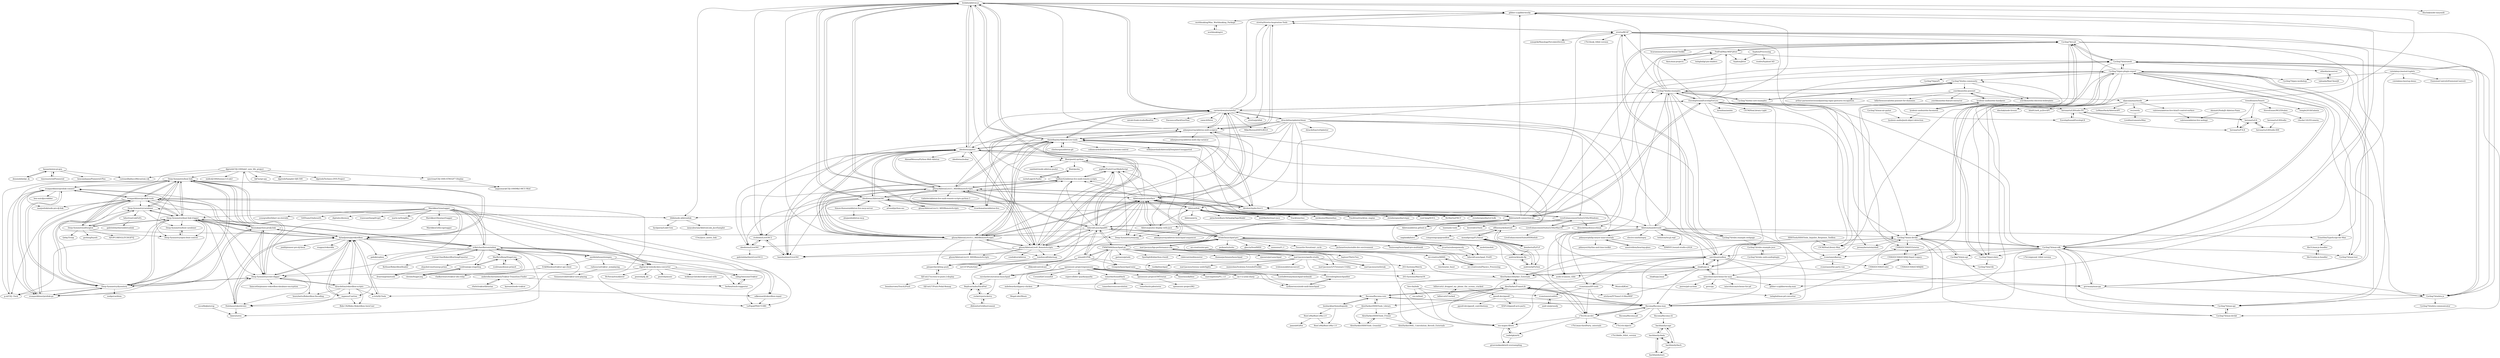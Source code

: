 digraph G {
"djgreeb/CDJ-1000mk3_new_life_project" -> "LorenzoBalducci96/custom-cdj"
"djgreeb/CDJ-1000mk3_new_life_project" -> "spectran/CDJ-100S-STM32F7-Display"
"djgreeb/CDJ-1000mk3_new_life_project" -> "angusmack/CDJ-1000Mk3-MCU-Mod"
"djgreeb/CDJ-1000mk3_new_life_project" -> "DjFix/spi-spy"
"djgreeb/CDJ-1000mk3_new_life_project" -> "djgreeb/Sampler-DJS-500"
"djgreeb/CDJ-1000mk3_new_life_project" -> "djgreeb/Technics-DVS-Project"
"djgreeb/CDJ-1000mk3_new_life_project" -> "Deep-Symmetry/beat-link"
"djgreeb/CDJ-1000mk3_new_life_project" -> "evanpurkhiser/prolink-connect"
"djgreeb/CDJ-1000mk3_new_life_project" -> "midicdj1000/teensy3.6-mk3"
"openmusic-project/openmusic" -> "cac-t-u-s/om-sharp"
"openmusic-project/openmusic" -> "CsoundQt/CsoundQt" ["e"=1]
"openmusic-project/openmusic" -> "supercollider-quarks/quarks" ["e"=1]
"openmusic-project/openmusic" -> "acids-ircam/nn_tilde" ["e"=1]
"openmusic-project/openmusic" -> "mdedwards/slippery-chicken"
"openmusic-project/openmusic" -> "flucoma/flucoma-core"
"openmusic-project/openmusic" -> "tomerbe/SoundHack"
"openmusic-project/openmusic" -> "openmusic-project/OMTristan"
"openmusic-project/openmusic" -> "kunstmusik/blue" ["e"=1]
"openmusic-project/openmusic" -> "marcinpiet/nuPG_1.0" ["e"=1]
"flesniak/python-prodj-link" -> "evanpurkhiser/prolink-tools"
"flesniak/python-prodj-link" -> "Deep-Symmetry/dysentery"
"flesniak/python-prodj-link" -> "Deep-Symmetry/beat-link-trigger"
"flesniak/python-prodj-link" -> "Deep-Symmetry/crate-digger"
"flesniak/python-prodj-link" -> "Deep-Symmetry/beat-link"
"flesniak/python-prodj-link" -> "evanpurkhiser/prolink-go"
"flesniak/python-prodj-link" -> "evanpurkhiser/prolink-connect"
"flesniak/python-prodj-link" -> "dylanljones/pyrekordbox"
"flesniak/python-prodj-link" -> "djgreeb/CDJ-1000mk3_new_life_project"
"stufisher/LiveOSC2" -> "hanshuebner/LiveOSC"
"stufisher/LiveOSC2" -> "ideoforms/LiveOSC"
"AlexHarker/HISSTools_Library" -> "AlexHarker/HISSTools_Granular"
"AlexHarker/HISSTools_Library" -> "flucoma/flucoma-core"
"AlexHarker/HISSTools_Library" -> "AlexHarker/HISSTools_Freeze"
"Cycling74/n4m-examples" -> "Cycling74/n4m-core-examples"
"Cycling74/n4m-examples" -> "Cycling74/n4m-community"
"Cycling74/n4m-examples" -> "Cycling74/min-devkit"
"Cycling74/n4m-examples" -> "FedFod/Max-MSP-Jitter"
"Cycling74/n4m-examples" -> "Cycling74/gen-plugin-export"
"Cycling74/n4m-examples" -> "Cycling74/cv.jit"
"Cycling74/n4m-examples" -> "gibber-cc/gibberwocky"
"Cycling74/n4m-examples" -> "acids-ircam/nn_tilde" ["e"=1]
"Cycling74/n4m-examples" -> "Ableton/maxdevtools"
"Cycling74/n4m-examples" -> "natcl/maxtoolbox"
"Cycling74/n4m-examples" -> "EnvelopSound/EnvelopForLive"
"Cycling74/n4m-examples" -> "alpacaaa/max4node"
"Cycling74/n4m-examples" -> "Cycling74/rnbo.example.webpage"
"Cycling74/n4m-examples" -> "jeremybernstein/shell"
"Cycling74/n4m-examples" -> "stretta/BEAP"
"olilarkin/wsserver" -> "taboada/MaxClientJS"
"heronarts/LXStudio-P4" -> "heronarts/LX"
"heronarts/LXStudio-P4" -> "heronarts/P3LX"
"heronarts/LXStudio-P4" -> "EnvelopSound/EnvelopLX"
"adamjmurray/ableton-midi-sculptor" -> "danielbayley/Ableton-Live-tools"
"adamjmurray/ableton-midi-sculptor" -> "adamjmurray/ableton-launchpad-sequencer"
"adamjmurray/ableton-midi-sculptor" -> "adamjmurray/ableton-midi-clip-variator"
"adamjmurray/ableton-midi-sculptor" -> "ricardomatias/ableton-live"
"adamjmurray/ableton-midi-sculptor" -> "carrierdown/mutateful"
"adamjmurray/ableton-midi-sculptor" -> "stretta/Stretta-Inspiration-Tools"
"yuichkun/n4m-posenet" -> "yuichkun/n4m-feature-extractor"
"yuichkun/n4m-posenet" -> "lysdexic-audio/n4m-handpose"
"yuichkun/n4m-posenet" -> "arthur-parmentier/soundpainting-signs-gestures-recognition"
"yuichkun/n4m-posenet" -> "billythemusical/n4m-posenet-for-dummies"
"yuichkun/n4m-posenet" -> "yuichkun/n4m-electron-boilerplate"
"ideoforms/pylive" -> "ideoforms/AbletonOSC"
"ideoforms/pylive" -> "gluon/AbletonLive11_MIDIRemoteScripts"
"ideoforms/pylive" -> "ideoforms/LiveOSC"
"ideoforms/pylive" -> "hanshuebner/LiveOSC"
"ideoforms/pylive" -> "gluon/AbletonLive10.1_MIDIRemoteScripts"
"ideoforms/pylive" -> "leolabs/ableton-js"
"ideoforms/pylive" -> "danielbayley/Ableton-Live-tools"
"ideoforms/pylive" -> "ldrolez/clyphx-live11"
"ideoforms/pylive" -> "gluon/AbletonLive9_RemoteScripts"
"ideoforms/pylive" -> "stufisher/LiveOSC2"
"ideoforms/pylive" -> "Ableton/m4l-connection-kit"
"ideoforms/pylive" -> "AhmadMoussa/Python-Midi-Ableton"
"ideoforms/pylive" -> "carrierdown/mutateful"
"ideoforms/pylive" -> "ffont/push2-python"
"ideoforms/pylive" -> "ideoforms/isobar" ["e"=1]
"leolabs/ableton-js" -> "ricardomatias/ableton-live"
"leolabs/ableton-js" -> "ideoforms/AbletonOSC"
"leolabs/ableton-js" -> "ideoforms/pylive"
"leolabs/ableton-js" -> "adamjmurray/ableton-midi-sculptor"
"leolabs/ableton-js" -> "alpacaaa/max4node"
"leolabs/ableton-js" -> "danielbayley/Ableton-Live-tools"
"leolabs/ableton-js" -> "gluon/AbletonLive11_MIDIRemoteScripts"
"leolabs/ableton-js" -> "carrierdown/mutateful"
"leolabs/ableton-js" -> "hdavid/Launchpad95"
"leolabs/ableton-js" -> "dinchak/node-easymidi" ["e"=1]
"leolabs/ableton-js" -> "2bbb/node-abletonlink"
"leolabs/ableton-js" -> "stufisher/LiveOSC2"
"leolabs/ableton-js" -> "laidlaw42/ableton-live-midi-remote-scripts"
"leolabs/ableton-js" -> "gluon/AbletonLive10.1_MIDIRemoteScripts"
"leolabs/ableton-js" -> "gibber-cc/gibberwocky"
"clintburgos/ableton-git" -> "danielbayley/Ableton-Live-tools"
"FMMT666/launchpad.py" -> "nimaid/LPHK"
"FMMT666/launchpad.py" -> "dvhdr/launchpad-pro"
"FMMT666/launchpad.py" -> "hdavid/Launchpad95"
"FMMT666/launchpad.py" -> "rjmunro/pyLaunchpad"
"FMMT666/launchpad.py" -> "Granjow/launchpad-mini"
"FMMT666/launchpad.py" -> "eavelardev/novation-launchpad"
"FMMT666/launchpad.py" -> "jpetazzo/griode"
"FMMT666/launchpad.py" -> "stevenleeg/launchpadder"
"FMMT666/launchpad.py" -> "sydlawrence/node-midi-launchpad"
"FMMT666/launchpad.py" -> "SpotlightKid/python-rtmidi" ["e"=1]
"FMMT666/launchpad.py" -> "cbdevnet/midimonster" ["e"=1]
"FMMT666/launchpad.py" -> "thomasjachmann/launchpad"
"mi-creative/mi-gen" -> "mi-creative/MIMS"
"mi-creative/mi-gen" -> "mi-creative/miPhysics_Processing"
"mi-creative/mi-gen" -> "AlexHarker/AHarker_Externals"
"mi-creative/mi-gen" -> "natcl/maxtoolbox"
"mi-creative/mi-gen" -> "ess-m/gen-filters"
"mi-creative/mi-gen" -> "v7b1/vb.mi-dev"
"ianacaburian/AbletonLink_JuceSampler" -> "COx2/juce_meets_link"
"mat1jaczyyy/apollo-studio" -> "mat1jaczyyy/lpp-performance-cfw"
"mat1jaczyyy/apollo-studio" -> "mat1jaczyyy/LP-Firmware-Utility"
"mat1jaczyyy/apollo-studio" -> "203-Systems/Matrix"
"mat1jaczyyy/apollo-studio" -> "203-Systems/MatrixOS"
"mat1jaczyyy/apollo-studio" -> "mat1jaczyyy/teensy-underlights"
"mat1jaczyyy/apollo-studio" -> "mameolan/Avalonia.ExtendedToolkit" ["e"=1]
"mat1jaczyyy/apollo-studio" -> "trobonox/abletonconvert" ["e"=1]
"mat1jaczyyy/apollo-studio" -> "ruohki/lunchpad" ["e"=1]
"mat1jaczyyy/apollo-studio" -> "mat1jaczyyy/outbreak"
"DJUnit27/screen-to-push-2-display" -> "pixsperdavid/imp.push"
"DJUnit27/screen-to-push-2-display" -> "beauburrows/Touch2Push"
"DJUnit27/screen-to-push-2-display" -> "DJUnit27/Push-Pedal-Remap"
"tomduncalf/ubermap" -> "net147/Push2Qml"
"tomduncalf/ubermap" -> "pixsperdavid/imp.push"
"hanshuebner/LiveOSC" -> "stufisher/LiveOSC2"
"203-Systems/Matrix" -> "203-Systems/MatrixOS"
"nimaid/LPHK" -> "FMMT666/launchpad.py"
"nimaid/LPHK" -> "ruohki/lunchpad" ["e"=1]
"nimaid/LPHK" -> "hdavid/Launchpad95"
"nimaid/LPHK" -> "dbkynd/controlcast"
"nimaid/LPHK" -> "eavelardev/novation-launchpad"
"nimaid/LPHK" -> "dvhdr/launchpad-pro"
"nimaid/LPHK" -> "Granjow/launchpad-mini"
"nimaid/LPHK" -> "ReplicatAudio/HackPad"
"heronarts/LX" -> "heronarts/P3LX"
"mat1jaczyyy/lpp-performance-cfw" -> "mat1jaczyyy/apollo-studio"
"mat1jaczyyy/lpp-performance-cfw" -> "faqteur/ThirtyTwo"
"mat1jaczyyy/lpp-performance-cfw" -> "mat1jaczyyy/LP-Firmware-Utility"
"mat1jaczyyy/lpp-performance-cfw" -> "dvhdr/launchpad-pro"
"mat1jaczyyy/lpp-performance-cfw" -> "mat1jaczyyy/outbreak"
"eavelardev/novation-launchpad" -> "rocketryjs/rocketry"
"eavelardev/novation-launchpad" -> "ReplicatAudio/HackPad"
"ffont/push2-python" -> "ffont/pysha"
"ffont/push2-python" -> "Deep-Symmetry/wayang"
"ffont/push2-python" -> "jzgdev/Push2UserModeScript"
"ffont/push2-python" -> "samhiatt/node-ableton-push2"
"HISSTools/HISSTools_Impulse_Response_Toolbox" -> "AlexHarker/AHarker_Externals"
"HISSTools/HISSTools_Impulse_Response_Toolbox" -> "CICM/HoaLibrary-Max" ["e"=1]
"digital-dj-tools/dj-data-converter" -> "mktg/AwesomeTraktor"
"digital-dj-tools/dj-data-converter" -> "Deep-Symmetry/crate-digger"
"digital-dj-tools/dj-data-converter" -> "berkon/track-suggestor"
"digital-dj-tools/dj-data-converter" -> "wolkenarchitekt/traktor-nml-utils"
"digital-dj-tools/dj-data-converter" -> "RvNovae/tracklister"
"digital-dj-tools/dj-data-converter" -> "pestrela/dj_kb"
"digital-dj-tools/dj-data-converter" -> "pestrela/music"
"digital-dj-tools/dj-data-converter" -> "erikrichardlarson/unbox"
"Deep-Symmetry/crate-digger" -> "Holzhaus/rekordcrate"
"Deep-Symmetry/crate-digger" -> "Deep-Symmetry/beat-link"
"Deep-Symmetry/crate-digger" -> "henrybetts/Rekordbox-Decoding"
"Deep-Symmetry/crate-digger" -> "dylanljones/pyrekordbox"
"Deep-Symmetry/crate-digger" -> "Deep-Symmetry/dysentery"
"Deep-Symmetry/crate-digger" -> "liamcottle/pioneer-rekordbox-database-encryption"
"Deep-Symmetry/crate-digger" -> "flesniak/python-prodj-link"
"Deep-Symmetry/crate-digger" -> "diracdeltas/rekordbox-scripts"
"edkennard/rekordbox-repair" -> "LePopal/PRACT-OBS"
"ideoforms/LiveOSC" -> "gabrielebarbieri/LiveOSC2"
"ideoforms/LiveOSC" -> "stufisher/LiveOSC2"
"xsco/libdjinterop" -> "kimtore/rex"
"AlexHarker/AHarker_Externals" -> "AlexHarker/M4L_Convolution_Reverb_Externals"
"AlexHarker/AHarker_Externals" -> "AlexHarker/FrameLib"
"diracdeltas/rekordbox-scripts" -> "Holzhaus/rekordcrate"
"diracdeltas/rekordbox-scripts" -> "edkennard/rekordbox-repair"
"diracdeltas/rekordbox-scripts" -> "Deep-Symmetry/crate-digger"
"diracdeltas/rekordbox-scripts" -> "Bide-UK/Bides-Rekordbox-AutoCuer"
"diracdeltas/rekordbox-scripts" -> "dylanljones/pyrekordbox"
"diracdeltas/rekordbox-scripts" -> "henrybetts/Rekordbox-Decoding"
"diracdeltas/rekordbox-scripts" -> "a-rich/DJ-Tools"
"diracdeltas/rekordbox-scripts" -> "mganss/CueGen"
"Cycling74/n4m-core-examples" -> "Cycling74/n4m-community"
"Cycling74/n4m-core-examples" -> "Cycling74/n4m-examples"
"fde31/max-js-bundler" -> "fde31/n4m-js-bundler"
"fde31/n4m-js-bundler" -> "fde31/max-js-bundler"
"AlexHarker/HISSTools_Granular" -> "AlexHarker/HISSTools_Freeze"
"andrewrk/node-flp" -> "monadgroup/FLParser"
"andrewrk/node-flp" -> "andrewrk/PyDaw"
"bachfamily/dada" -> "bachfamily/cage"
"bachfamily/dada" -> "bachfamily/bach"
"bachfamily/dada" -> "bachfamily/ears"
"bachfamily/cage" -> "bachfamily/dada"
"bachfamily/cage" -> "bachfamily/bach"
"mi-creative/MIMS" -> "rmichon/mi_faust"
"mi-creative/MIMS" -> "mi-creative/miPhysics_Processing"
"mi-creative/miPhysics_Processing" -> "mi-creative/MIMS"
"rocketryjs/rocketry" -> "dhilowitz/GridInstrument"
"rocketryjs/rocketry" -> "ReplicatAudio/HackPad"
"Syphon/Processing" -> "Syphon/Jitter"
"Syphon/Processing" -> "rsodre/SyphonC4D"
"openmusic-project/OMTristan" -> "openmusic-project/RQ"
"andr-ew/prosody" -> "rconstanzo/confetti"
"Cycling74/n4m-community" -> "Cycling74/n4m-core-examples"
"Cycling74/n4m-community" -> "yuichkun/n4m-electron-boilerplate"
"Cycling74/n4m-community" -> "yuichkun/n4m-posenet"
"Cycling74/n4m-community" -> "Cycling74/n4m-examples"
"sydlawrence/node-midi-launchpad" -> "stevenleeg/launchpadder"
"heronarts/LX" -> "heronarts/LXStudio-P4"
"heronarts/LX" -> "heronarts/LXStudio-IDE"
"dhilowitz/GridInstrument" -> "rocketryjs/rocketry"
"dhilowitz/GridInstrument" -> "ReplicatAudio/HackPad"
"EnvelopSound/EnvelopForLive" -> "CICM/HoaLibrary-Max" ["e"=1]
"EnvelopSound/EnvelopForLive" -> "EnvelopSound/EnvelopLX"
"EnvelopSound/EnvelopForLive" -> "gibber-cc/gibberwocky"
"EnvelopSound/EnvelopForLive" -> "Cycling74/n4m-examples"
"EnvelopSound/EnvelopForLive" -> "kronihias/ambix" ["e"=1]
"EnvelopSound/EnvelopForLive" -> "stretta/BEAP"
"EnvelopSound/EnvelopForLive" -> "Ableton/m4l-connection-kit"
"EnvelopSound/EnvelopForLive" -> "heronarts/LXStudio-P4"
"EnvelopSound/EnvelopForLive" -> "carrierdown/mutateful"
"EnvelopSound/EnvelopForLive" -> "CICM/HoaLibrary-Light" ["e"=1]
"EnvelopSound/EnvelopForLive" -> "CNMAT/CNMAT-odot"
"EnvelopSound/EnvelopForLive" -> "Cycling74/min-devkit"
"EnvelopSound/EnvelopForLive" -> "natcl/maxtoolbox"
"EnvelopSound/EnvelopForLive" -> "FedFod/Max-MSP-Jitter"
"EnvelopSound/EnvelopForLive" -> "Cycling74/max-sdk"
"axeldelafosse/stemgen" -> "radusuciu/traktor_nowplaying"
"axeldelafosse/stemgen" -> "erikrichardlarson/unbox"
"axeldelafosse/stemgen" -> "ErikMinekus/traktor-api-client"
"axeldelafosse/stemgen" -> "mktg/AwesomeTraktor"
"axeldelafosse/stemgen" -> "digital-dj-tools/dj-data-converter"
"LiveEnhancementSuite/LESforWindows" -> "LiveEnhancementSuite/LESforMacOS"
"LiveEnhancementSuite/LESforWindows" -> "Inversil/LESwin"
"LiveEnhancementSuite/LESforWindows" -> "ldrolez/clyphx-live11"
"LiveEnhancementSuite/LESforWindows" -> "luizen/als-tools"
"LiveEnhancementSuite/LESforWindows" -> "diracdeltas/demucs4max"
"LiveEnhancementSuite/LESforWindows" -> "offlinemark/dawtool"
"lysdexic-audio/n4m-handpose" -> "lysdexic-audio/n4m-facemesh"
"lysdexic-audio/n4m-handpose" -> "yuichkun/n4m-posenet"
"alpacaaa/max4node" -> "blm81/m4l_js2liveAPI"
"alpacaaa/max4node" -> "LeMansHack/AbletonAPI"
"alpacaaa/max4node" -> "valsteen/ableton-live-html5-control-surface"
"alpacaaa/max4node" -> "rec/swirly"
"alpacaaa/max4node" -> "dinchak/node-liveosc"
"diracdeltas/spleeter4max" -> "carrierdown/mutateful"
"diracdeltas/spleeter4max" -> "diracdeltas/vstSpleeter" ["e"=1]
"diracdeltas/spleeter4max" -> "diracdeltas/demucs4max"
"diracdeltas/spleeter4max" -> "adamjmurray/ableton-midi-sculptor"
"diracdeltas/spleeter4max" -> "danielbayley/Ableton-Live-tools"
"diracdeltas/spleeter4max" -> "LiveEnhancementSuite/LESforWindows"
"diracdeltas/spleeter4max" -> "Ableton/push-interface"
"diracdeltas/spleeter4max" -> "Cycling74/n4m-examples"
"diracdeltas/spleeter4max" -> "gluon/AbletonLive10.1_MIDIRemoteScripts"
"diracdeltas/spleeter4max" -> "LiveEnhancementSuite/LESforMacOS"
"diracdeltas/spleeter4max" -> "Ableton/m4l-connection-kit"
"diracdeltas/spleeter4max" -> "MikeMorenoDSP/LIRA-8" ["e"=1]
"diracdeltas/spleeter4max" -> "Ableton/link"
"diracdeltas/spleeter4max" -> "ideoforms/pylive"
"diracdeltas/spleeter4max" -> "ldrolez/clyphx-live11"
"iainctduncan/scheme-for-max" -> "shakfu/py-js"
"iainctduncan/scheme-for-max" -> "Cycling74/min-devkit"
"iainctduncan/scheme-for-max" -> "natcl/maxtoolbox"
"iainctduncan/scheme-for-max" -> "porres/pd-cyclone" ["e"=1]
"iainctduncan/scheme-for-max" -> "gibber-cc/gibberwocky.max"
"iainctduncan/scheme-for-max" -> "ericlyon/FFTease3.0-MaxMSP"
"iainctduncan/scheme-for-max" -> "grrrwaaa/maxcpp"
"iainctduncan/scheme-for-max" -> "grrrr/py" ["e"=1]
"iainctduncan/scheme-for-max" -> "iainctduncan/scheme-for-pd"
"shakfu/py-js" -> "shakfu/py2max"
"shakfu/py-js" -> "flucoma/flucoma-max"
"shakfu/py-js" -> "Cycling74/min-devkit"
"shakfu/py-js" -> "iainctduncan/scheme-for-max"
"shakfu/py-js" -> "natcl/maxtoolbox"
"shakfu/py-js" -> "acids-ircam/nn_tilde" ["e"=1]
"shakfu/py-js" -> "AlexHarker/AHarker_Externals"
"evanpurkhiser/prolink-connect" -> "evanpurkhiser/prolink-go"
"evanpurkhiser/prolink-connect" -> "maxjoehnk/node-pro-dj-link"
"evanpurkhiser/prolink-connect" -> "evanpurkhiser/prolink-tools"
"evanpurkhiser/prolink-connect" -> "Deep-Symmetry/dysentery"
"evanpurkhiser/prolink-connect" -> "ben-xo/cdjscrobbler"
"gluon/AbletonLive10.1_MIDIRemoteScripts" -> "gluon/AbletonLive11_MIDIRemoteScripts"
"gluon/AbletonLive10.1_MIDIRemoteScripts" -> "gluon/AbletonLive9_RemoteScripts"
"gluon/AbletonLive10.1_MIDIRemoteScripts" -> "laidlaw42/ableton-live-midi-remote-scripts"
"gluon/AbletonLive10.1_MIDIRemoteScripts" -> "ideoforms/pylive"
"gluon/AbletonLive10.1_MIDIRemoteScripts" -> "danielbayley/Ableton-Live-tools"
"gluon/AbletonLive10.1_MIDIRemoteScripts" -> "pixsperdavid/imp.push"
"gluon/AbletonLive10.1_MIDIRemoteScripts" -> "jzgdev/Push2UserModeScript"
"gluon/AbletonLive10.1_MIDIRemoteScripts" -> "tomduncalf/ubermap"
"gluon/AbletonLive10.1_MIDIRemoteScripts" -> "ideoforms/LiveOSC"
"gluon/AbletonLive10.1_MIDIRemoteScripts" -> "Ableton/push-interface"
"gluon/AbletonLive10.1_MIDIRemoteScripts" -> "gluon/AbletonLive10_MIDIRemoteScripts"
"gluon/AbletonLive10.1_MIDIRemoteScripts" -> "ffont/push2-python"
"heronarts/LXStudio" -> "heronarts/LXStudio-IDE"
"ErikMinekus/traktor-api-client" -> "vladkorotnev/traktor-obs-relay"
"flucoma/flucoma-max" -> "flucoma/flucoma-core"
"flucoma/flucoma-max" -> "AlexHarker/FrameLib"
"flucoma/flucoma-max" -> "flucoma/flucoma-pd" ["e"=1]
"flucoma/flucoma-max" -> "v7b1/vb.mi-dev"
"flucoma/flucoma-max" -> "flucoma/flucoma-cli"
"flucoma/flucoma-max" -> "v7b1/vb-objects"
"fayaaz/mixxx-pi-gen" -> "dennisdebel/pi_dj"
"fayaaz/mixxx-pi-gen" -> "timewasternl/Pioneered"
"fayaaz/mixxx-pi-gen" -> "LorenzoBalducci96/custom-cdj"
"fayaaz/mixxx-pi-gen" -> "bencejuhaasz/Pioneered-Plus"
"lysdexic-audio/n4m-facemesh" -> "lysdexic-audio/n4m-handpose"
"lysdexic-audio/n4m-facemesh" -> "lysdexic-audio/jweb-object-detection"
"ReplicatAudio/HackPad" -> "rocketryjs/rocketry"
"ldrolez/clyphx-live11" -> "gluon/AbletonLive11_MIDIRemoteScripts"
"ldrolez/clyphx-live11" -> "ideoforms/AbletonOSC"
"ldrolez/clyphx-live11" -> "LiveEnhancementSuite/LESforWindows"
"ldrolez/clyphx-live11" -> "ideoforms/pylive"
"ldrolez/clyphx-live11" -> "danielbayley/Ableton-Live-tools"
"ldrolez/clyphx-live11" -> "laidlaw42/ableton-live-midi-remote-scripts"
"LiveEnhancementSuite/LESforMacOS" -> "LiveEnhancementSuite/HSModule"
"LiveEnhancementSuite/LESforMacOS" -> "LiveEnhancementSuite/LESforWindows"
"LiveEnhancementSuite/LESforMacOS" -> "adamjmurray/ableton-midi-sculptor"
"cutelabnyc/nested-tuplets" -> "Cycling74/gen-workshop"
"cutelabnyc/nested-tuplets" -> "ErnstHot/TypeScript-for-Max"
"cutelabnyc/nested-tuplets" -> "cutelabnyc/nestup-demo"
"cutelabnyc/nested-tuplets" -> "EmissionControl2/EmissionControl2" ["e"=1]
"tomerbe/SoundHack" -> "tomerbe/crossconvolution"
"tomerbe/SoundHack" -> "tomerbe/sh-pdexterns"
"tomerbe/SoundHack" -> "flucoma/flucoma-core"
"radusuciu/traktor_nowplaying" -> "Sonnenstrahl/traktor-now-playing"
"AlexHarker/HISSTools_Freeze" -> "AlexHarker/HISSTools_Granular"
"AlexHarker/HISSTools_Freeze" -> "AlexHarker/M4L_Convolution_Reverb_Externals"
"rconstanzo/SP-tools" -> "flucoma/flucoma-core"
"rconstanzo/SP-tools" -> "flucoma/flucoma-max"
"rconstanzo/SP-tools" -> "v7b1/vb.mi-dev"
"rconstanzo/SP-tools" -> "rconstanzo/confetti"
"flucoma/flucoma-core" -> "AlexHarker/HISSTools_Library"
"flucoma/flucoma-core" -> "flucoma/flucoma-max"
"flucoma/flucoma-core" -> "benhackbarth/audioguide"
"flucoma/flucoma-core" -> "AlexHarker/FrameLib"
"billorcutt/i_dropped_my_phone_the_screen_cracked" -> "billorcutt/Cracked"
"billorcutt/i_dropped_my_phone_the_screen_cracked" -> "ppooll-dev/ppooll"
"bachfamily/ears" -> "bachfamily/dada"
"ricardomatias/ableton-live" -> "leolabs/ableton-js"
"v7b1/vb.mi-dev" -> "v7b1/vb-objects"
"v7b1/vb.mi-dev" -> "flucoma/flucoma-max"
"v7b1/vb.mi-dev" -> "v7b1/max-thirdParty_externals"
"v7b1/vb.mi-dev" -> "ess-m/gen-filters"
"v7b1/vb.mi-dev" -> "AlexHarker/FrameLib"
"v7b1/vb.mi-dev" -> "isabelgk/airfx"
"rconstanzo/confetti" -> "andr-ew/prosody"
"dennisdebel/pi_dj" -> "fayaaz/mixxx-pi-gen"
"Deep-Symmetry/open-beat-control" -> "Deep-Symmetry/beat-carabiner"
"flucoma/flucoma-cli" -> "bachfamily/cage"
"bachfamily/bach" -> "bachfamily/cage"
"bachfamily/bach" -> "bachfamily/dada"
"bachfamily/bach" -> "bachfamily/ears"
"berkon/track-suggestor" -> "mktg/AwesomeTraktor"
"ffont/pysha" -> "zurie/LogicX-Push2"
"benhackbarth/audioguide" -> "ReaCoMa/ReaCoMa-2.0"
"benhackbarth/audioguide" -> "flucoma/flucoma-core"
"benhackbarth/audioguide" -> "ReaCoMa/ReaCoMa-1.0"
"r0x0r/traktorlibrarian" -> "andersfischernielsen/Traktor-Transition-Finder"
"spectran/CDJ-100S-STM32F7-Display" -> "angusmack/CDJ-1000Mk3-MCU-Mod"
"heronarts/LXStudio-IDE" -> "heronarts/LX"
"Marekkon5/onetagger" -> "Marekkon5/beatporttagger"
"Marekkon5/onetagger" -> "erikrichardlarson/unbox"
"Marekkon5/onetagger" -> "digital-dj-tools/dj-data-converter"
"Marekkon5/onetagger" -> "Deep-Symmetry/beat-link-trigger"
"Marekkon5/onetagger" -> "dylanljones/pyrekordbox"
"Marekkon5/onetagger" -> "youegraillot/lidarr-on-steroids" ["e"=1]
"Marekkon5/onetagger" -> "OrfiTeam/OrpheusDL" ["e"=1]
"Marekkon5/onetagger" -> "digitalec/deemon" ["e"=1]
"Marekkon5/onetagger" -> "Holzhaus/rekordcrate"
"Marekkon5/onetagger" -> "edkennard/rekordbox-repair"
"Marekkon5/onetagger" -> "axeldelafosse/stemgen"
"Marekkon5/onetagger" -> "mganss/CueGen"
"Marekkon5/onetagger" -> "tranxuanthang/lrcget" ["e"=1]
"Marekkon5/onetagger" -> "LePopal/PRACT-OBS"
"Marekkon5/onetagger" -> "marin-m/SongRec" ["e"=1]
"Deep-Symmetry/afterglow" -> "Deep-Symmetry/beat-link-trigger"
"Deep-Symmetry/afterglow" -> "Deep-Symmetry/carabiner"
"Deep-Symmetry/afterglow" -> "Deep-Symmetry/beat-link"
"Deep-Symmetry/afterglow" -> "Deep-Symmetry/wayang"
"Deep-Symmetry/afterglow" -> "Qirky/Troop" ["e"=1]
"Deep-Symmetry/afterglow" -> "grz0zrg/fsynth" ["e"=1]
"Deep-Symmetry/afterglow" -> "AZOPCORP/GLITCHGIFVJ"
"dvhdr/launchpad-pro" -> "jrcurtis/subsequencely"
"dvhdr/launchpad-pro" -> "mat1jaczyyy/lpp-performance-cfw"
"dvhdr/launchpad-pro" -> "faqteur/ThirtyTwo"
"dvhdr/launchpad-pro" -> "FMMT666/launchpad.py"
"dvhdr/launchpad-pro" -> "perkowitz/issho"
"dvhdr/launchpad-pro" -> "Ableton/push-interface"
"dvhdr/launchpad-pro" -> "gbevin/SendMIDI" ["e"=1]
"dvhdr/launchpad-pro" -> "mxmxmx/O_C" ["e"=1]
"dvhdr/launchpad-pro" -> "axoloti/axoloti" ["e"=1]
"dvhdr/launchpad-pro" -> "hdavid/Launchpad95"
"dvhdr/launchpad-pro" -> "Focusrite-Novation/r_cycle"
"dvhdr/launchpad-pro" -> "Ableton/link"
"dvhdr/launchpad-pro" -> "hdavid/Launchpad_Pro95"
"dvhdr/launchpad-pro" -> "pichenettes/mutable-dev-environment" ["e"=1]
"dvhdr/launchpad-pro" -> "fenixsong/launchpad-pro-multimidi"
"Cycling74/percolate" -> "Cycling74/ml-lib"
"Cycling74/percolate" -> "Cycling74/cv.jit"
"danielbayley/Ableton-Live-tools" -> "adamjmurray/ableton-midi-sculptor"
"danielbayley/Ableton-Live-tools" -> "gluon/AbletonLive9_RemoteScripts"
"danielbayley/Ableton-Live-tools" -> "gluon/AbletonLive10.1_MIDIRemoteScripts"
"danielbayley/Ableton-Live-tools" -> "gluon/AbletonLive11_MIDIRemoteScripts"
"danielbayley/Ableton-Live-tools" -> "clintburgos/ableton-git"
"danielbayley/Ableton-Live-tools" -> "carrierdown/mutateful"
"danielbayley/Ableton-Live-tools" -> "ideoforms/pylive"
"danielbayley/Ableton-Live-tools" -> "hanshuebner/LiveOSC"
"danielbayley/Ableton-Live-tools" -> "ricardomatias/ableton-live"
"danielbayley/Ableton-Live-tools" -> "colinmcardell/ableton-live-version-control"
"danielbayley/Ableton-Live-tools" -> "naglalakk/loive"
"danielbayley/Ableton-Live-tools" -> "leolabs/ableton-js"
"danielbayley/Ableton-Live-tools" -> "ldrolez/clyphx-live11"
"danielbayley/Ableton-Live-tools" -> "willrjmarshall/AbletonDJTemplateUnsupported"
"danielbayley/Ableton-Live-tools" -> "Ableton/ableton.github.io"
"ideoforms/AbletonOSC" -> "ideoforms/pylive"
"ideoforms/AbletonOSC" -> "gluon/AbletonLive11_MIDIRemoteScripts"
"ideoforms/AbletonOSC" -> "leolabs/ableton-js"
"ideoforms/AbletonOSC" -> "ldrolez/clyphx-live11"
"ideoforms/AbletonOSC" -> "hanshuebner/LiveOSC"
"ideoforms/AbletonOSC" -> "stufisher/LiveOSC2"
"ideoforms/AbletonOSC" -> "attwad/python-osc" ["e"=1]
"ideoforms/AbletonOSC" -> "gluon/AbletonLive10.1_MIDIRemoteScripts"
"ideoforms/AbletonOSC" -> "Simon-Kansara/ableton-live-mcp-server"
"ideoforms/AbletonOSC" -> "ideoforms/LiveOSC"
"ideoforms/AbletonOSC" -> "shakfu/py-js"
"ideoforms/AbletonOSC" -> "gluon/AbletonLive12_MIDIRemoteScripts"
"ideoforms/AbletonOSC" -> "laidlaw42/ableton-live-midi-remote-scripts"
"ideoforms/AbletonOSC" -> "Ableton/m4l-connection-kit"
"ideoforms/AbletonOSC" -> "ricardomatias/ableton-live"
"a-rich/DJ-Tools" -> "dylanljones/pyrekordbox"
"offlinemark/dawtool" -> "monadgroup/FLParser"
"offlinemark/dawtool" -> "demberto/PyFLP"
"offlinemark/dawtool" -> "naglalakk/loive"
"composingcap/grainflow" -> "AlexHarker/AHarker_Externals"
"erikrichardlarson/unbox" -> "Unreal-Dan/RekordBoxSongExporter"
"erikrichardlarson/unbox" -> "evanpurkhiser/prolink-tools"
"erikrichardlarson/unbox" -> "LePopal/PRACT-OBS"
"erikrichardlarson/unbox" -> "icedream/go-stagelinq"
"erikrichardlarson/unbox" -> "gabek/supbox"
"erikrichardlarson/unbox" -> "Deep-Symmetry/crate-digger"
"erikrichardlarson/unbox" -> "MarByteBeep/StageLinq"
"erikrichardlarson/unbox" -> "ErikMinekus/traktor-api-client"
"erikrichardlarson/unbox" -> "axeldelafosse/stemgen"
"erikrichardlarson/unbox" -> "edkennard/rekordbox-repair"
"erikrichardlarson/unbox" -> "digital-dj-tools/dj-data-converter"
"erikrichardlarson/unbox" -> "a-rich/DJ-Tools"
"erikrichardlarson/unbox" -> "dylanljones/pyrekordbox"
"erikrichardlarson/unbox" -> "Deep-Symmetry/beat-link-trigger"
"erikrichardlarson/unbox" -> "shayded-exe/tuneup-prime"
"Unreal-Dan/RekordBoxSongExporter" -> "erikrichardlarson/unbox"
"Unreal-Dan/RekordBoxSongExporter" -> "Kethsar/RekordboxReader"
"gluon/AbletonLive11_MIDIRemoteScripts" -> "gluon/AbletonLive10.1_MIDIRemoteScripts"
"gluon/AbletonLive11_MIDIRemoteScripts" -> "ideoforms/AbletonOSC"
"gluon/AbletonLive11_MIDIRemoteScripts" -> "laidlaw42/ableton-live-midi-remote-scripts"
"gluon/AbletonLive11_MIDIRemoteScripts" -> "ldrolez/clyphx-live11"
"gluon/AbletonLive11_MIDIRemoteScripts" -> "ideoforms/pylive"
"gluon/AbletonLive11_MIDIRemoteScripts" -> "gluon/AbletonLive9_RemoteScripts"
"gluon/AbletonLive11_MIDIRemoteScripts" -> "hdavid/Launchpad95"
"gluon/AbletonLive11_MIDIRemoteScripts" -> "gluon/AbletonLive12_MIDIRemoteScripts"
"gluon/AbletonLive11_MIDIRemoteScripts" -> "hanshuebner/LiveOSC"
"gluon/AbletonLive11_MIDIRemoteScripts" -> "Ableton/push-interface"
"gluon/AbletonLive11_MIDIRemoteScripts" -> "danielbayley/Ableton-Live-tools"
"gluon/AbletonLive11_MIDIRemoteScripts" -> "ideoforms/LiveOSC"
"gluon/AbletonLive11_MIDIRemoteScripts" -> "Gabieler/ableton-live-midi-remote-scripts-python-3"
"gluon/AbletonLive11_MIDIRemoteScripts" -> "adamjmurray/ableton-midi-sculptor"
"gluon/AbletonLive11_MIDIRemoteScripts" -> "leolabs/ableton-js"
"zurie/LogicX-Push2" -> "ffont/pysha"
"Cycling74/cv.jit" -> "natcl/maxtoolbox"
"Cycling74/cv.jit" -> "bcaramiaux/Gestural-Sound-Toolkit" ["e"=1]
"Cycling74/cv.jit" -> "Cycling74/max-test"
"Cycling74/cv.jit" -> "Cycling74/percolate"
"Cycling74/cv.jit" -> "Cycling74/miraweb"
"Cycling74/cv.jit" -> "Cycling74/ml-lib"
"Cycling74/cv.jit" -> "FedFod/Max-MSP-Jitter"
"Cycling74/cv.jit" -> "CNMAT/CNMAT-MMJ-Depot-Legacy"
"Cycling74/max-sdk" -> "Cycling74/min-devkit"
"Cycling74/max-sdk" -> "Cycling74/gen-plugin-export"
"Cycling74/max-sdk" -> "Cycling74/min-api"
"Cycling74/max-sdk" -> "grrrwaaa/maxcpp"
"Cycling74/max-sdk" -> "Cycling74/max-api"
"Cycling74/max-sdk" -> "Cycling74/max-test"
"Cycling74/max-sdk" -> "v7b1/sigmund_64bit-version" ["e"=1]
"Cycling74/max-sdk" -> "Cycling74/percolate"
"Cycling74/max-sdk" -> "Cycling74/miraweb"
"Cycling74/max-sdk" -> "Cycling74/max-devkit"
"Cycling74/max-sdk" -> "Cycling74/xebra.js"
"Cycling74/max-sdk" -> "natcl/maxtoolbox"
"Cycling74/max-sdk" -> "rconstanzo/karma"
"Cycling74/max-sdk" -> "flucoma/flucoma-max"
"Cycling74/max-sdk" -> "Cycling74/n4m-community"
"203-Systems/MatrixOS" -> "203-Systems/Matrix"
"sksmatt/NodeJS-Ableton-Piano" -> "valsteen/ableton-live-webapi"
"icedream/go-stagelinq" -> "MarByteBeep/StageLinq"
"icedream/go-stagelinq" -> "chrisle/StageLinq"
"icedream/go-stagelinq" -> "draeron/primetools"
"shayded-exe/tuneup-prime" -> "draeron/primetools"
"MarByteBeep/StageLinq" -> "icedream/go-stagelinq"
"MarByteBeep/StageLinq" -> "chrisle/StageLinq"
"MarByteBeep/StageLinq" -> "icedream/denon-prime4"
"ReaCoMa/ReaCoMa-2.0" -> "ReaCoMa/ReaCoMa-1.0"
"ReaCoMa/ReaCoMa-2.0" -> "jamesb93/ftis"
"umutreldem/hearing-glass" -> "pdmeyer/philip-meyer-max-tutorials"
"timewasternl/Pioneered" -> "fayaaz/mixxx-pi-gen"
"rconstanzo/karma" -> "AlexHarker/AHarker_Externals"
"rconstanzo/karma" -> "rconstanzo/the-party-van"
"mganss/CueGen" -> "dylanljones/pyrekordbox"
"mganss/CueGen" -> "Bide-UK/Bides-Rekordbox-AutoCuer"
"mganss/CueGen" -> "Holzhaus/rekordcrate"
"isabelgk/airfx" -> "ess-m/gen-filters"
"isabelgk/airfx" -> "groovmekanik/m4l-oversampling"
"mktg/AwesomeTraktor" -> "berkon/track-suggestor"
"Marekkon5/beatporttagger" -> "Marekkon5/discogstagger"
"ess-m/gen-filters" -> "isabelgk/airfx"
"ess-m/gen-filters" -> "AlexHarker/AHarker_Externals"
"ess-m/gen-filters" -> "groovmekanik/m4l-oversampling"
"gibber-cc/gibberwocky" -> "gibber-cc/gibberwocky.max"
"gibber-cc/gibberwocky" -> "worldmaking/Max_Worldmaking_Package"
"gibber-cc/gibberwocky" -> "Cycling74/xebra.js"
"gibber-cc/gibberwocky" -> "stretta/Stretta-Inspiration-Tools"
"Cycling74/gen-plugin-export" -> "Cycling74/max-sdk"
"Cycling74/gen-plugin-export" -> "grrrwaaa/maxcpp"
"Cycling74/gen-plugin-export" -> "Cycling74/min-devkit"
"Cycling74/gen-plugin-export" -> "Cycling74/miraweb"
"Cycling74/gen-plugin-export" -> "Cycling74/genPi"
"Cycling74/gen-plugin-export" -> "Cycling74/gen-workshop"
"Cycling74/gen-plugin-export" -> "Cycling74/percolate"
"Cycling74/gen-plugin-export" -> "Cycling74/xebra.js"
"Cycling74/gen-plugin-export" -> "CNMAT/CNMAT-Externs"
"Cycling74/gen-plugin-export" -> "Cycling74/n4m-community"
"Cycling74/gen-plugin-export" -> "Cycling74/cv.jit"
"Cycling74/gen-plugin-export" -> "Cycling74/max-api"
"Cycling74/gen-plugin-export" -> "rconstanzo/karma"
"Cycling74/gen-plugin-export" -> "flucoma/flucoma-max"
"Cycling74/gen-plugin-export" -> "Cycling74/max-test"
"Holzhaus/rekordcrate" -> "Deep-Symmetry/crate-digger"
"Holzhaus/rekordcrate" -> "kimtore/rex"
"Holzhaus/rekordcrate" -> "dylanljones/pyrekordbox"
"dylanljones/pyrekordbox" -> "mganss/CueGen"
"dylanljones/pyrekordbox" -> "a-rich/DJ-Tools"
"dylanljones/pyrekordbox" -> "Deep-Symmetry/crate-digger"
"dylanljones/pyrekordbox" -> "Holzhaus/rekordcrate"
"dylanljones/pyrekordbox" -> "diracdeltas/rekordbox-scripts"
"dylanljones/pyrekordbox" -> "gabek/supbox"
"dylanljones/pyrekordbox" -> "jonlil/pioneer-pro-dj-linux"
"dylanljones/pyrekordbox" -> "Deep-Symmetry/beat-link"
"dylanljones/pyrekordbox" -> "flesniak/python-prodj-link"
"dylanljones/pyrekordbox" -> "Deep-Symmetry/beat-link-trigger"
"dylanljones/pyrekordbox" -> "rzuppur/rekordfix"
"dylanljones/pyrekordbox" -> "erikrichardlarson/unbox"
"dylanljones/pyrekordbox" -> "kimtore/rex"
"jrcurtis/subsequencely" -> "hdavid/Launchpad_Pro95"
"jrcurtis/subsequencely" -> "dvhdr/launchpad-pro"
"Cycling74/rnbo.example.webpage" -> "Cycling74/rnbo.example.juce"
"Cycling74/rnbo.example.juce" -> "Cycling74/rnbo.unity.audioplugin"
"valsteen/ableton-live-html5-control-surface" -> "valsteen/ableton-live-webapi"
"demberto/PyFLP" -> "monadgroup/FLParser"
"demberto/PyFLP" -> "offlinemark/dawtool"
"demberto/PyFLP" -> "andrewrk/PyDaw"
"demberto/PyFLP" -> "andrewrk/node-flp"
"andersfischernielsen/Traktor-Transition-Finder" -> "r0x0r/traktorlibrarian"
"andersfischernielsen/Traktor-Transition-Finder" -> "kareniel/node-traktor"
"andersfischernielsen/Traktor-Transition-Finder" -> "berkon/track-suggestor"
"v7b1/vb-objects" -> "v7b1/fiddle_64bit_version" ["e"=1]
"heronarts/P3LX" -> "heronarts/LX"
"worldmaking/Max_Worldmaking_Package" -> "worldmaking/vr"
"chrisle/StageLinq" -> "MarByteBeep/StageLinq"
"chrisle/StageLinq" -> "icedream/go-stagelinq"
"CNMAT/CNMAT-Externs" -> "CNMAT/CNMAT-MMJ-Depot-Legacy"
"Ableton/link" -> "Ableton/push-interface"
"Ableton/link" -> "Ableton/m4l-connection-kit"
"Ableton/link" -> "2bbb/node-abletonlink"
"Ableton/link" -> "Tracktion/tracktion_engine" ["e"=1]
"Ableton/link" -> "steinbergmedia/vstgui" ["e"=1]
"Ableton/link" -> "soul-lang/SOUL" ["e"=1]
"Ableton/link" -> "McMartin/FRUT" ["e"=1]
"Ableton/link" -> "steinbergmedia/vst3sdk" ["e"=1]
"Ableton/link" -> "Ableton/atria" ["e"=1]
"Ableton/link" -> "jatinchowdhury18/AnalogTapeModel" ["e"=1]
"Ableton/link" -> "JoshMarler/react-juce" ["e"=1]
"Ableton/link" -> "Tracktion/choc" ["e"=1]
"Ableton/link" -> "danielbayley/Ableton-Live-tools"
"Ableton/link" -> "micknoise/Maximilian" ["e"=1]
"Ableton/link" -> "Ableton/push2-display-with-juce"
"Granjow/launchpad-mini" -> "sydlawrence/node-midi-launchpad"
"Granjow/launchpad-mini" -> "LostInBrittany/launchpad-webmidi"
"Granjow/launchpad-mini" -> "eavelardev/novation-launchpad"
"Granjow/launchpad-mini" -> "stevenleeg/launchpadder"
"Ableton/push-interface" -> "Ableton/push2-display-with-juce"
"Ableton/push-interface" -> "gluon/AbletonLive9_RemoteScripts"
"Ableton/push-interface" -> "Ableton/link"
"Ableton/push-interface" -> "pixsperdavid/imp.push"
"Ableton/push-interface" -> "Ableton/m4l-connection-kit"
"Ableton/push-interface" -> "ffont/push2-python"
"Ableton/push-interface" -> "carrierdown/mutateful"
"Ableton/push-interface" -> "gluon/AbletonLive11_MIDIRemoteScripts"
"Ableton/push-interface" -> "gluon/AbletonLive10.1_MIDIRemoteScripts"
"Ableton/push-interface" -> "jzgdev/Push2UserModeScript"
"Ableton/push-interface" -> "tomduncalf/ubermap"
"Ableton/push-interface" -> "Deep-Symmetry/wayang"
"Ableton/push-interface" -> "Ableton/maxdevtools"
"Ableton/push-interface" -> "dvhdr/launchpad-pro"
"Ableton/push-interface" -> "laidlaw42/ableton-live-midi-remote-scripts"
"Ableton/m4l-connection-kit" -> "Ableton/push-interface"
"Ableton/m4l-connection-kit" -> "Ableton/link"
"Ableton/m4l-connection-kit" -> "EnvelopSound/EnvelopForLive"
"Ableton/m4l-connection-kit" -> "Ableton/maxdevtools"
"Ableton/m4l-connection-kit" -> "gibber-cc/gibberwocky"
"Ableton/m4l-connection-kit" -> "Cycling74/n4m-examples"
"Ableton/m4l-connection-kit" -> "stretta/BEAP"
"Ableton/m4l-connection-kit" -> "danielbayley/Ableton-Live-tools"
"Ableton/m4l-connection-kit" -> "gluon/AbletonLive9_RemoteScripts"
"Ableton/m4l-connection-kit" -> "axoloti/axoloti" ["e"=1]
"Ableton/m4l-connection-kit" -> "FedFod/Max-MSP-Jitter"
"Ableton/m4l-connection-kit" -> "Ableton/ableton.github.io"
"Ableton/m4l-connection-kit" -> "hdavid/Launchpad95"
"Ableton/m4l-connection-kit" -> "Cycling74/miraweb"
"Ableton/m4l-connection-kit" -> "Ableton/push2-display-with-juce"
"Deep-Symmetry/dysentery" -> "Deep-Symmetry/beat-link"
"Deep-Symmetry/dysentery" -> "evanpurkhiser/prolink-go"
"Deep-Symmetry/dysentery" -> "evanpurkhiser/prolink-tools"
"Deep-Symmetry/dysentery" -> "evanpurkhiser/prolink-connect"
"Deep-Symmetry/dysentery" -> "Deep-Symmetry/beat-link-trigger"
"Deep-Symmetry/dysentery" -> "flesniak/python-prodj-link"
"Deep-Symmetry/dysentery" -> "Deep-Symmetry/crate-digger"
"Deep-Symmetry/dysentery" -> "g-zi/CDJ_Clock"
"Deep-Symmetry/dysentery" -> "Deep-Symmetry/carabiner"
"Deep-Symmetry/dysentery" -> "nudge/cardinia"
"Deep-Symmetry/beat-link-trigger" -> "Deep-Symmetry/beat-link"
"Deep-Symmetry/beat-link-trigger" -> "evanpurkhiser/prolink-tools"
"Deep-Symmetry/beat-link-trigger" -> "Deep-Symmetry/dysentery"
"Deep-Symmetry/beat-link-trigger" -> "Deep-Symmetry/carabiner"
"Deep-Symmetry/beat-link-trigger" -> "Deep-Symmetry/afterglow"
"Deep-Symmetry/beat-link-trigger" -> "flesniak/python-prodj-link"
"Deep-Symmetry/beat-link-trigger" -> "g-zi/CDJ_Clock"
"Deep-Symmetry/beat-link-trigger" -> "evanpurkhiser/prolink-connect"
"Deep-Symmetry/beat-link-trigger" -> "Deep-Symmetry/crate-digger"
"Deep-Symmetry/beat-link-trigger" -> "evanpurkhiser/prolink-go"
"Deep-Symmetry/beat-link-trigger" -> "Deep-Symmetry/open-beat-control"
"Deep-Symmetry/beat-link-trigger" -> "dylanljones/pyrekordbox"
"Deep-Symmetry/beat-link-trigger" -> "Deep-Symmetry/beat-carabiner"
"Deep-Symmetry/beat-link-trigger" -> "erikrichardlarson/unbox"
"Deep-Symmetry/beat-link-trigger" -> "Holzhaus/rekordcrate"
"SteveEisner/WLEDtubes" -> "chucks13/LED-swarm"
"ppooll-dev/ppooll" -> "KNFLD/ppooll-acts-ports"
"ppooll-dev/ppooll" -> "ppooll-dev/ppooll_contributions"
"ppooll-dev/ppooll" -> "flucoma/flucoma-max"
"pixsperdavid/imp.push" -> "DJUnit27/screen-to-push-2-display"
"pdmeyer/philip-meyer-max-tutorials" -> "pdmeyer/rhythm-and-time-toolkit"
"pdmeyer/philip-meyer-max-tutorials" -> "umutreldem/hearing-glass"
"pdmeyer/philip-meyer-max-tutorials" -> "IDMNYU/sound-studio-s2024"
"CNMAT/CNMAT-MMJ-Depot-Legacy" -> "CNMAT/CNMAT-Externs"
"CNMAT/CNMAT-MMJ-Depot-Legacy" -> "CNMAT/CNMAT-MMJSS"
"CNMAT/CNMAT-MMJ-Depot-Legacy" -> "CNMAT/CNMAT-odot"
"Deep-Symmetry/beat-link" -> "Deep-Symmetry/dysentery"
"Deep-Symmetry/beat-link" -> "Deep-Symmetry/beat-link-trigger"
"Deep-Symmetry/beat-link" -> "Deep-Symmetry/crate-digger"
"Deep-Symmetry/beat-link" -> "evanpurkhiser/prolink-connect"
"Deep-Symmetry/beat-link" -> "evanpurkhiser/prolink-go"
"Deep-Symmetry/beat-link" -> "evanpurkhiser/prolink-tools"
"Deep-Symmetry/beat-link" -> "g-zi/CDJ_Clock"
"Deep-Symmetry/beat-link" -> "Deep-Symmetry/carabiner"
"Deep-Symmetry/beat-link" -> "Deep-Symmetry/afterglow"
"Deep-Symmetry/beat-link" -> "flesniak/python-prodj-link"
"Deep-Symmetry/beat-link" -> "Deep-Symmetry/open-beat-control"
"Deep-Symmetry/beat-link" -> "dylanljones/pyrekordbox"
"g-zi/CDJ_Clock" -> "evanpurkhiser/prolink-connect"
"CNMAT/CNMAT-odot" -> "CNMAT/CNMAT-MMJ-Depot-Legacy"
"CNMAT/CNMAT-odot" -> "tmhglnd/max-pd-converter" ["e"=1]
"CNMAT/CNMAT-odot" -> "CNMAT/CNMAT-Externs"
"billorcutt/Cracked" -> "billorcutt/i_dropped_my_phone_the_screen_cracked"
"Cycling74/min-devkit" -> "Cycling74/min-api"
"Cycling74/min-devkit" -> "Cycling74/max-sdk"
"Cycling74/min-devkit" -> "CICM/HoaLibrary-Max" ["e"=1]
"Cycling74/min-devkit" -> "flucoma/flucoma-max"
"Cycling74/min-devkit" -> "Cycling74/gen-plugin-export"
"Cycling74/min-devkit" -> "shakfu/py-js"
"Cycling74/min-devkit" -> "jeremybernstein/shell"
"Cycling74/min-devkit" -> "Cycling74/max-devkit"
"Cycling74/min-devkit" -> "CNMAT/CNMAT-Externs"
"Cycling74/max-devkit" -> "Cycling74/max-api"
"Musicoll/Kiwi" -> "tmhglnd/max-pd-converter" ["e"=1]
"Cycling74/max-api" -> "Cycling74/max-devkit"
"icedream/denon-prime4" -> "MarByteBeep/StageLinq"
"Cycling74/min-api" -> "Cycling74/min-devkit"
"Cycling74/min-api" -> "Cycling74/max-api"
"cac-t-u-s/om-sharp" -> "openmusic-project/openmusic"
"cac-t-u-s/om-sharp" -> "Musicoll/Kiwi"
"cac-t-u-s/om-sharp" -> "mdedwards/slippery-chicken"
"FedFod/Max-MSP-Jitter" -> "tkzic/max-projects"
"FedFod/Max-MSP-Jitter" -> "Cycling74/cv.jit"
"FedFod/Max-MSP-Jitter" -> "Syphon/Jitter"
"FedFod/Max-MSP-Jitter" -> "Cycling74/miraweb"
"FedFod/Max-MSP-Jitter" -> "tmhglnd/gl-pix-shaders"
"hdavid/Launchpad95" -> "gluon/AbletonLive11_MIDIRemoteScripts"
"hdavid/Launchpad95" -> "hdavid/Launchpad_Pro95"
"hdavid/Launchpad95" -> "adamjmurray/ableton-midi-sculptor"
"hdavid/Launchpad95" -> "gluon/AbletonLive9_RemoteScripts"
"hdavid/Launchpad95" -> "FMMT666/launchpad.py"
"hdavid/Launchpad95" -> "adamjmurray/ableton-launchpad-sequencer"
"hdavid/Launchpad95" -> "dvhdr/launchpad-pro"
"hdavid/Launchpad95" -> "leolabs/ableton-js"
"hdavid/Launchpad95" -> "carrierdown/mutateful"
"hdavid/Launchpad95" -> "hanshuebner/LiveOSC"
"hdavid/Launchpad95" -> "Ableton/push-interface"
"hdavid/Launchpad95" -> "nimaid/LPHK"
"hdavid/Launchpad95" -> "laidlaw42/ableton-live-midi-remote-scripts"
"hdavid/Launchpad95" -> "gluon/AbletonLive10.1_MIDIRemoteScripts"
"hdavid/Launchpad95" -> "Ableton/m4l-connection-kit"
"stretta/BEAP" -> "CICM/HoaLibrary-Max" ["e"=1]
"stretta/BEAP" -> "stretta/Stretta-Inspiration-Tools"
"stretta/BEAP" -> "rconstanzo/karma"
"stretta/BEAP" -> "natcl/maxtoolbox"
"stretta/BEAP" -> "Cycling74/max-sdk"
"stretta/BEAP" -> "Cycling74/cv.jit"
"stretta/BEAP" -> "Cycling74/xebra.js"
"stretta/BEAP" -> "v7b1/bonk_64bit-version" ["e"=1]
"stretta/BEAP" -> "sonoptik/MaxologyPercolateDevices"
"Cycling74/rnbo.unity.audioplugin" -> "Cycling74/rnbo.example.juce"
"andrewrk/PyDaw" -> "andrewrk/node-flp"
"andrewrk/PyDaw" -> "monadgroup/FLParser"
"taboada/MaxClientJS" -> "olilarkin/wsserver"
"rec/swirly" -> "LividInstruments/Max"
"carrierdown/mutateful" -> "adamjmurray/ableton-midi-sculptor"
"carrierdown/mutateful" -> "Ableton/push-interface"
"carrierdown/mutateful" -> "gibber-cc/gibberwocky"
"carrierdown/mutateful" -> "stretta/Stretta-Inspiration-Tools"
"carrierdown/mutateful" -> "danielbayley/Ableton-Live-tools"
"carrierdown/mutateful" -> "diracdeltas/spleeter4max"
"carrierdown/mutateful" -> "MikeMorenoDSP/LIRA-8" ["e"=1]
"carrierdown/mutateful" -> "leolabs/ableton-js"
"carrierdown/mutateful" -> "EnvelopSound/EnvelopForLive"
"carrierdown/mutateful" -> "micah-frank-studio/Beatfox" ["e"=1]
"carrierdown/mutateful" -> "iainctduncan/scheme-for-max"
"carrierdown/mutateful" -> "fracnesco/HackYourDaw" ["e"=1]
"carrierdown/mutateful" -> "gluon/AbletonLive9_RemoteScripts"
"carrierdown/mutateful" -> "stretta/gridlab" ["e"=1]
"carrierdown/mutateful" -> "cannc4/Siren" ["e"=1]
"Ableton/maxdevtools" -> "composingcap/grainflow"
"Ableton/maxdevtools" -> "ErnstHot/TypeScript-for-Max"
"Ableton/maxdevtools" -> "Cycling74/min-devkit"
"Ableton/maxdevtools" -> "shakfu/py-js"
"Ableton/maxdevtools" -> "flucoma/flucoma-max"
"Ableton/maxdevtools" -> "pdmeyer/philip-meyer-max-tutorials"
"Ableton/maxdevtools" -> "Cycling74/n4m-examples"
"Ableton/maxdevtools" -> "rconstanzo/SP-tools"
"Ableton/maxdevtools" -> "v7b1/vb.mi-dev"
"Ableton/maxdevtools" -> "Cycling74/miraweb"
"Ableton/maxdevtools" -> "electro-smith/oopsy" ["e"=1]
"Ableton/maxdevtools" -> "IDMNYU/sound-studio-s2024"
"Ableton/maxdevtools" -> "acids-ircam/nn_tilde" ["e"=1]
"Ableton/maxdevtools" -> "Cycling74/rnbo.example.webpage"
"Ableton/maxdevtools" -> "twhiston/tw.gl.repl"
"evanpurkhiser/prolink-go" -> "evanpurkhiser/prolink-connect"
"evanpurkhiser/prolink-go" -> "Deep-Symmetry/dysentery"
"evanpurkhiser/prolink-go" -> "evanpurkhiser/prolink-tools"
"Cycling74/miraweb" -> "Cycling74/xebra.js"
"Cycling74/miraweb" -> "olilarkin/wsserver"
"Cycling74/miraweb" -> "Cycling74/max-api"
"Cycling74/miraweb" -> "Cycling74/cv.jit"
"Cycling74/miraweb" -> "Cycling74/gen-plugin-export"
"Cycling74/miraweb" -> "Cycling74/percolate"
"Cycling74/miraweb" -> "Cycling74/max-devkit"
"evanpurkhiser/prolink-tools" -> "Deep-Symmetry/dysentery"
"evanpurkhiser/prolink-tools" -> "evanpurkhiser/prolink-go"
"evanpurkhiser/prolink-tools" -> "evanpurkhiser/prolink-connect"
"evanpurkhiser/prolink-tools" -> "Deep-Symmetry/beat-link-trigger"
"evanpurkhiser/prolink-tools" -> "flesniak/python-prodj-link"
"evanpurkhiser/prolink-tools" -> "Deep-Symmetry/beat-link"
"evanpurkhiser/prolink-tools" -> "erikrichardlarson/unbox"
"evanpurkhiser/prolink-tools" -> "LePopal/PRACT-OBS"
"evanpurkhiser/prolink-tools" -> "maxjoehnk/node-pro-dj-link"
"evanpurkhiser/prolink-tools" -> "g-zi/CDJ_Clock"
"evanpurkhiser/prolink-tools" -> "Deep-Symmetry/crate-digger"
"evanpurkhiser/prolink-tools" -> "Deep-Symmetry/open-beat-control"
"evanpurkhiser/prolink-tools" -> "Deep-Symmetry/carabiner"
"Ableton/push2-display-with-juce" -> "Ableton/push-interface"
"Ableton/push2-display-with-juce" -> "Deep-Symmetry/wayang"
"Ableton/push2-display-with-juce" -> "jzgdev/Push2UserModeScript"
"Deep-Symmetry/carabiner" -> "bdyetton/LinkToPy"
"Deep-Symmetry/carabiner" -> "Deep-Symmetry/beat-link-trigger"
"Deep-Symmetry/carabiner" -> "Deep-Symmetry/beat-carabiner"
"Deep-Symmetry/carabiner" -> "2bbb/node-abletonlink"
"Deep-Symmetry/carabiner" -> "Deep-Symmetry/beat-link"
"Deep-Symmetry/carabiner" -> "Deep-Symmetry/afterglow"
"stevenleeg/launchpadder" -> "sydlawrence/node-midi-launchpad"
"fors-fm/lode" -> "ess-m/gen-filters"
"fors-fm/lode" -> "rconstanzo/confetti"
"fors-fm/lode" -> "ess-m/lood"
"ErnstHot/TypeScript-for-Max" -> "fde31/max-js-bundler"
"Cycling74/xebra.js" -> "Cycling74/miraweb"
"Cycling74/xebra.js" -> "Cycling74/xebra-communicator"
"Cycling74/xebra.js" -> "Cycling74/max-api"
"Cycling74/max-air-guitar" -> "lysdexic-audio/jweb-object-detection"
"grrrwaaa/maxcpp" -> "Cycling74/gen-plugin-export"
"grrrwaaa/maxcpp" -> "Cycling74/max-sdk"
"grrrwaaa/maxcpp" -> "Cycling74/xebra.js"
"gluon/AbletonLive9_RemoteScripts" -> "gluon/AbletonLive10.1_MIDIRemoteScripts"
"gluon/AbletonLive9_RemoteScripts" -> "Ableton/push-interface"
"gluon/AbletonLive9_RemoteScripts" -> "danielbayley/Ableton-Live-tools"
"gluon/AbletonLive9_RemoteScripts" -> "gluon/AbletonLive11_MIDIRemoteScripts"
"gluon/AbletonLive9_RemoteScripts" -> "gluon/AbletonLive10_MIDIRemoteScripts"
"gluon/AbletonLive9_RemoteScripts" -> "jzgdev/Push2UserModeScript"
"gluon/AbletonLive9_RemoteScripts" -> "hdavid/Launchpad95"
"gluon/AbletonLive9_RemoteScripts" -> "laidlaw42/ableton-live-midi-remote-scripts"
"gluon/AbletonLive9_RemoteScripts" -> "tomduncalf/ubermap"
"gluon/AbletonLive9_RemoteScripts" -> "ideoforms/pylive"
"gluon/AbletonLive9_RemoteScripts" -> "hanshuebner/LiveOSC"
"gluon/AbletonLive9_RemoteScripts" -> "pixsperdavid/imp.push"
"gluon/AbletonLive9_RemoteScripts" -> "carrierdown/mutateful"
"gluon/AbletonLive9_RemoteScripts" -> "conduktor/ableton"
"gluon/AbletonLive9_RemoteScripts" -> "Ableton/m4l-connection-kit"
"jzgdev/Push2UserModeScript" -> "Deep-Symmetry/wayang"
"jzgdev/Push2UserModeScript" -> "net147/Push2Qml"
"jzgdev/Push2UserModeScript" -> "laidlaw42/ableton-live-midi-remote-scripts"
"laidlaw42/ableton-live-midi-remote-scripts" -> "jzgdev/Push2UserModeScript"
"laidlaw42/ableton-live-midi-remote-scripts" -> "gluon/AbletonLive11_MIDIRemoteScripts"
"laidlaw42/ableton-live-midi-remote-scripts" -> "gluon/AbletonLive10.1_MIDIRemoteScripts"
"2bbb/node-abletonlink" -> "ianacaburian/AbletonLink_JuceSampler"
"2bbb/node-abletonlink" -> "byulparan/LinkUGen"
"2bbb/node-abletonlink" -> "Deep-Symmetry/carabiner"
"Deep-Symmetry/beat-carabiner" -> "Deep-Symmetry/open-beat-control"
"natcl/maxtoolbox" -> "Cycling74/cv.jit"
"natcl/maxtoolbox" -> "AlexHarker/AHarker_Externals"
"natcl/maxtoolbox" -> "v7b1/vb.mi-dev"
"natcl/maxtoolbox" -> "rconstanzo/SP-tools"
"natcl/maxtoolbox" -> "shakfu/py-js"
"natcl/maxtoolbox" -> "flucoma/flucoma-max"
"natcl/maxtoolbox" -> "grrrwaaa/maxcpp"
"natcl/maxtoolbox" -> "ess-m/gen-filters"
"EnvelopSound/EnvelopLX" -> "heronarts/LXStudio-P4"
"stretta/Stretta-Inspiration-Tools" -> "stretta/BEAP"
"stretta/Stretta-Inspiration-Tools" -> "stretta/gridlab" ["e"=1]
"stretta/Stretta-Inspiration-Tools" -> "adamjmurray/ableton-midi-sculptor"
"AlexHarker/FrameLib" -> "AlexHarker/AHarker_Externals"
"AlexHarker/FrameLib" -> "flucoma/flucoma-max"
"AlexHarker/FrameLib" -> "flucoma/flucoma-core"
"AlexHarker/FrameLib" -> "AlexHarker/HISSTools_Library"
"AlexHarker/FrameLib" -> "AlexHarker/HISSTools_Freeze"
"AlexHarker/FrameLib" -> "ericlyon/FFTease3.0-MaxMSP"
"worldmaking/vr" -> "worldmaking/Max_Worldmaking_Package"
"Simon-Kansara/ableton-live-mcp-server" -> "ahujasid/ableton-mcp" ["e"=1]
"Simon-Kansara/ableton-live-mcp-server" -> "ideoforms/AbletonOSC"
"bdyetton/LinkToPy" -> "gabrielebarbieri/abletonlink"
"mdedwards/slippery-chicken" -> "MegaLoler/Music"
"monadgroup/FLParser" -> "andrewrk/node-flp"
"monadgroup/FLParser" -> "demberto/PyFLP"
"monadgroup/FLParser" -> "andrewrk/PyDaw"
"monadgroup/FLParser" -> "offlinemark/dawtool"
"treeoftenere/Tenere" -> "heronarts/P3LX"
"treeoftenere/Tenere" -> "temple2018/Galaxia"
"treeoftenere/Tenere" -> "SteveEisner/WLEDtubes"
"treeoftenere/Tenere" -> "heronarts/LXStudio-P4"
"treeoftenere/Tenere" -> "heronarts/LX"
"djgreeb/CDJ-1000mk3_new_life_project" ["l"="36.363,6.174"]
"LorenzoBalducci96/custom-cdj" ["l"="36.421,6.215"]
"spectran/CDJ-100S-STM32F7-Display" ["l"="36.4,6.164"]
"angusmack/CDJ-1000Mk3-MCU-Mod" ["l"="36.389,6.174"]
"DjFix/spi-spy" ["l"="36.383,6.199"]
"djgreeb/Sampler-DJS-500" ["l"="36.397,6.188"]
"djgreeb/Technics-DVS-Project" ["l"="36.382,6.154"]
"Deep-Symmetry/beat-link" ["l"="36.288,6.135"]
"evanpurkhiser/prolink-connect" ["l"="36.321,6.149"]
"midicdj1000/teensy3.6-mk3" ["l"="36.369,6.198"]
"openmusic-project/openmusic" ["l"="36.603,5.548"]
"cac-t-u-s/om-sharp" ["l"="36.64,5.528"]
"CsoundQt/CsoundQt" ["l"="38.661,5.829"]
"supercollider-quarks/quarks" ["l"="39.503,6.429"]
"acids-ircam/nn_tilde" ["l"="38.801,3.852"]
"mdedwards/slippery-chicken" ["l"="36.648,5.552"]
"flucoma/flucoma-core" ["l"="36.501,5.582"]
"tomerbe/SoundHack" ["l"="36.57,5.575"]
"openmusic-project/OMTristan" ["l"="36.613,5.518"]
"kunstmusik/blue" ["l"="38.641,5.788"]
"marcinpiet/nuPG_1.0" ["l"="39.51,6.364"]
"flesniak/python-prodj-link" ["l"="36.301,6.167"]
"evanpurkhiser/prolink-tools" ["l"="36.287,6.158"]
"Deep-Symmetry/dysentery" ["l"="36.302,6.142"]
"Deep-Symmetry/beat-link-trigger" ["l"="36.271,6.146"]
"Deep-Symmetry/crate-digger" ["l"="36.284,6.181"]
"evanpurkhiser/prolink-go" ["l"="36.31,6.156"]
"dylanljones/pyrekordbox" ["l"="36.266,6.18"]
"stufisher/LiveOSC2" ["l"="36.222,5.743"]
"hanshuebner/LiveOSC" ["l"="36.227,5.765"]
"ideoforms/LiveOSC" ["l"="36.216,5.758"]
"AlexHarker/HISSTools_Library" ["l"="36.494,5.568"]
"AlexHarker/HISSTools_Granular" ["l"="36.499,5.546"]
"AlexHarker/HISSTools_Freeze" ["l"="36.48,5.559"]
"Cycling74/n4m-examples" ["l"="36.321,5.655"]
"Cycling74/n4m-core-examples" ["l"="36.308,5.616"]
"Cycling74/n4m-community" ["l"="36.319,5.594"]
"Cycling74/min-devkit" ["l"="36.362,5.634"]
"FedFod/Max-MSP-Jitter" ["l"="36.283,5.641"]
"Cycling74/gen-plugin-export" ["l"="36.368,5.616"]
"Cycling74/cv.jit" ["l"="36.329,5.614"]
"gibber-cc/gibberwocky" ["l"="36.311,5.704"]
"Ableton/maxdevtools" ["l"="36.385,5.666"]
"natcl/maxtoolbox" ["l"="36.383,5.616"]
"EnvelopSound/EnvelopForLive" ["l"="36.298,5.665"]
"alpacaaa/max4node" ["l"="36.209,5.668"]
"Cycling74/rnbo.example.webpage" ["l"="36.302,5.633"]
"jeremybernstein/shell" ["l"="36.353,5.661"]
"stretta/BEAP" ["l"="36.338,5.672"]
"olilarkin/wsserver" ["l"="36.419,5.654"]
"taboada/MaxClientJS" ["l"="36.45,5.654"]
"heronarts/LXStudio-P4" ["l"="36.241,5.566"]
"heronarts/LX" ["l"="36.224,5.527"]
"heronarts/P3LX" ["l"="36.219,5.542"]
"EnvelopSound/EnvelopLX" ["l"="36.261,5.597"]
"adamjmurray/ableton-midi-sculptor" ["l"="36.291,5.769"]
"danielbayley/Ableton-Live-tools" ["l"="36.27,5.774"]
"adamjmurray/ableton-launchpad-sequencer" ["l"="36.237,5.817"]
"adamjmurray/ableton-midi-clip-variator" ["l"="36.334,5.764"]
"ricardomatias/ableton-live" ["l"="36.266,5.74"]
"carrierdown/mutateful" ["l"="36.291,5.752"]
"stretta/Stretta-Inspiration-Tools" ["l"="36.322,5.724"]
"yuichkun/n4m-posenet" ["l"="36.305,5.507"]
"yuichkun/n4m-feature-extractor" ["l"="36.288,5.489"]
"lysdexic-audio/n4m-handpose" ["l"="36.295,5.467"]
"arthur-parmentier/soundpainting-signs-gestures-recognition" ["l"="36.312,5.477"]
"billythemusical/n4m-posenet-for-dummies" ["l"="36.321,5.49"]
"yuichkun/n4m-electron-boilerplate" ["l"="36.312,5.541"]
"ideoforms/pylive" ["l"="36.261,5.761"]
"ideoforms/AbletonOSC" ["l"="36.246,5.741"]
"gluon/AbletonLive11_MIDIRemoteScripts" ["l"="36.24,5.781"]
"gluon/AbletonLive10.1_MIDIRemoteScripts" ["l"="36.25,5.803"]
"leolabs/ableton-js" ["l"="36.246,5.767"]
"ldrolez/clyphx-live11" ["l"="36.287,5.788"]
"gluon/AbletonLive9_RemoteScripts" ["l"="36.26,5.791"]
"Ableton/m4l-connection-kit" ["l"="36.292,5.734"]
"AhmadMoussa/Python-Midi-Ableton" ["l"="36.241,5.702"]
"ffont/push2-python" ["l"="36.268,5.853"]
"ideoforms/isobar" ["l"="39.593,6.368"]
"hdavid/Launchpad95" ["l"="36.215,5.793"]
"dinchak/node-easymidi" ["l"="40.136,3.954"]
"2bbb/node-abletonlink" ["l"="36.278,5.956"]
"laidlaw42/ableton-live-midi-remote-scripts" ["l"="36.236,5.802"]
"clintburgos/ableton-git" ["l"="36.205,5.771"]
"FMMT666/launchpad.py" ["l"="36.137,5.798"]
"nimaid/LPHK" ["l"="36.135,5.822"]
"dvhdr/launchpad-pro" ["l"="36.183,5.843"]
"rjmunro/pyLaunchpad" ["l"="36.128,5.771"]
"Granjow/launchpad-mini" ["l"="36.09,5.806"]
"eavelardev/novation-launchpad" ["l"="36.103,5.827"]
"jpetazzo/griode" ["l"="36.08,5.761"]
"stevenleeg/launchpadder" ["l"="36.097,5.783"]
"sydlawrence/node-midi-launchpad" ["l"="36.107,5.795"]
"SpotlightKid/python-rtmidi" ["l"="38.589,3.935"]
"cbdevnet/midimonster" ["l"="-16.202,-41.38"]
"thomasjachmann/launchpad" ["l"="36.112,5.767"]
"mi-creative/mi-gen" ["l"="36.427,5.556"]
"mi-creative/MIMS" ["l"="36.456,5.517"]
"mi-creative/miPhysics_Processing" ["l"="36.453,5.532"]
"AlexHarker/AHarker_Externals" ["l"="36.413,5.592"]
"ess-m/gen-filters" ["l"="36.406,5.554"]
"v7b1/vb.mi-dev" ["l"="36.423,5.58"]
"ianacaburian/AbletonLink_JuceSampler" ["l"="36.302,5.979"]
"COx2/juce_meets_link" ["l"="36.321,5.994"]
"mat1jaczyyy/apollo-studio" ["l"="36.093,5.927"]
"mat1jaczyyy/lpp-performance-cfw" ["l"="36.131,5.895"]
"mat1jaczyyy/LP-Firmware-Utility" ["l"="36.103,5.906"]
"203-Systems/Matrix" ["l"="36.063,5.934"]
"203-Systems/MatrixOS" ["l"="36.059,5.951"]
"mat1jaczyyy/teensy-underlights" ["l"="36.087,5.954"]
"mameolan/Avalonia.ExtendedToolkit" ["l"="-36.194,2.575"]
"trobonox/abletonconvert" ["l"="-23.1,-23.9"]
"ruohki/lunchpad" ["l"="-1.148,3.391"]
"mat1jaczyyy/outbreak" ["l"="36.117,5.922"]
"DJUnit27/screen-to-push-2-display" ["l"="36.233,5.893"]
"pixsperdavid/imp.push" ["l"="36.246,5.854"]
"beauburrows/Touch2Push" ["l"="36.23,5.927"]
"DJUnit27/Push-Pedal-Remap" ["l"="36.216,5.915"]
"tomduncalf/ubermap" ["l"="36.239,5.836"]
"net147/Push2Qml" ["l"="36.23,5.86"]
"dbkynd/controlcast" ["l"="36.074,5.829"]
"ReplicatAudio/HackPad" ["l"="36.095,5.846"]
"faqteur/ThirtyTwo" ["l"="36.155,5.882"]
"rocketryjs/rocketry" ["l"="36.08,5.85"]
"ffont/pysha" ["l"="36.288,5.901"]
"Deep-Symmetry/wayang" ["l"="36.271,5.891"]
"jzgdev/Push2UserModeScript" ["l"="36.257,5.834"]
"samhiatt/node-ableton-push2" ["l"="36.292,5.882"]
"HISSTools/HISSTools_Impulse_Response_Toolbox" ["l"="36.387,5.537"]
"CICM/HoaLibrary-Max" ["l"="38.376,5.868"]
"digital-dj-tools/dj-data-converter" ["l"="36.226,6.263"]
"mktg/AwesomeTraktor" ["l"="36.234,6.298"]
"berkon/track-suggestor" ["l"="36.222,6.318"]
"wolkenarchitekt/traktor-nml-utils" ["l"="36.188,6.291"]
"RvNovae/tracklister" ["l"="36.213,6.288"]
"pestrela/dj_kb" ["l"="36.195,6.274"]
"pestrela/music" ["l"="36.203,6.305"]
"erikrichardlarson/unbox" ["l"="36.241,6.211"]
"Holzhaus/rekordcrate" ["l"="36.257,6.192"]
"henrybetts/Rekordbox-Decoding" ["l"="36.315,6.205"]
"liamcottle/pioneer-rekordbox-database-encryption" ["l"="36.317,6.191"]
"diracdeltas/rekordbox-scripts" ["l"="36.292,6.204"]
"edkennard/rekordbox-repair" ["l"="36.283,6.239"]
"LePopal/PRACT-OBS" ["l"="36.268,6.216"]
"gabrielebarbieri/LiveOSC2" ["l"="36.175,5.745"]
"xsco/libdjinterop" ["l"="36.186,6.158"]
"kimtore/rex" ["l"="36.222,6.171"]
"AlexHarker/M4L_Convolution_Reverb_Externals" ["l"="36.457,5.565"]
"AlexHarker/FrameLib" ["l"="36.46,5.592"]
"Bide-UK/Bides-Rekordbox-AutoCuer" ["l"="36.314,6.232"]
"a-rich/DJ-Tools" ["l"="36.27,6.202"]
"mganss/CueGen" ["l"="36.285,6.218"]
"fde31/max-js-bundler" ["l"="36.515,5.685"]
"fde31/n4m-js-bundler" ["l"="36.535,5.69"]
"andrewrk/node-flp" ["l"="36.46,5.903"]
"monadgroup/FLParser" ["l"="36.433,5.905"]
"andrewrk/PyDaw" ["l"="36.451,5.92"]
"bachfamily/dada" ["l"="36.576,5.633"]
"bachfamily/cage" ["l"="36.552,5.634"]
"bachfamily/bach" ["l"="36.572,5.648"]
"bachfamily/ears" ["l"="36.592,5.642"]
"rmichon/mi_faust" ["l"="36.468,5.49"]
"dhilowitz/GridInstrument" ["l"="36.066,5.861"]
"Syphon/Processing" ["l"="36.166,5.573"]
"Syphon/Jitter" ["l"="36.212,5.603"]
"rsodre/SyphonC4D" ["l"="36.141,5.556"]
"openmusic-project/RQ" ["l"="36.621,5.499"]
"andr-ew/prosody" ["l"="36.443,5.482"]
"rconstanzo/confetti" ["l"="36.436,5.51"]
"heronarts/LXStudio-IDE" ["l"="36.215,5.494"]
"kronihias/ambix" ["l"="38.461,5.825"]
"CICM/HoaLibrary-Light" ["l"="38.401,5.84"]
"CNMAT/CNMAT-odot" ["l"="36.29,5.59"]
"Cycling74/max-sdk" ["l"="36.353,5.618"]
"axeldelafosse/stemgen" ["l"="36.246,6.267"]
"radusuciu/traktor_nowplaying" ["l"="36.261,6.316"]
"ErikMinekus/traktor-api-client" ["l"="36.209,6.249"]
"LiveEnhancementSuite/LESforWindows" ["l"="36.353,5.82"]
"LiveEnhancementSuite/LESforMacOS" ["l"="36.355,5.791"]
"Inversil/LESwin" ["l"="36.375,5.85"]
"luizen/als-tools" ["l"="36.395,5.831"]
"diracdeltas/demucs4max" ["l"="36.341,5.805"]
"offlinemark/dawtool" ["l"="36.404,5.875"]
"lysdexic-audio/n4m-facemesh" ["l"="36.291,5.439"]
"blm81/m4l_js2liveAPI" ["l"="36.196,5.644"]
"LeMansHack/AbletonAPI" ["l"="36.182,5.654"]
"valsteen/ableton-live-html5-control-surface" ["l"="36.149,5.648"]
"rec/swirly" ["l"="36.171,5.635"]
"dinchak/node-liveosc" ["l"="36.179,5.669"]
"diracdeltas/spleeter4max" ["l"="36.314,5.778"]
"diracdeltas/vstSpleeter" ["l"="36.879,3.712"]
"Ableton/push-interface" ["l"="36.271,5.809"]
"MikeMorenoDSP/LIRA-8" ["l"="37.891,6.849"]
"Ableton/link" ["l"="36.287,5.838"]
"iainctduncan/scheme-for-max" ["l"="36.372,5.681"]
"shakfu/py-js" ["l"="36.375,5.652"]
"porres/pd-cyclone" ["l"="37.88,6.774"]
"gibber-cc/gibberwocky.max" ["l"="36.345,5.703"]
"ericlyon/FFTease3.0-MaxMSP" ["l"="36.433,5.641"]
"grrrwaaa/maxcpp" ["l"="36.378,5.635"]
"grrrr/py" ["l"="37.795,6.738"]
"iainctduncan/scheme-for-pd" ["l"="36.402,5.716"]
"shakfu/py2max" ["l"="36.409,5.669"]
"flucoma/flucoma-max" ["l"="36.43,5.604"]
"maxjoehnk/node-pro-dj-link" ["l"="36.327,6.168"]
"ben-xo/cdjscrobbler" ["l"="36.349,6.14"]
"gluon/AbletonLive10_MIDIRemoteScripts" ["l"="36.217,5.822"]
"heronarts/LXStudio" ["l"="36.2,5.46"]
"vladkorotnev/traktor-obs-relay" ["l"="36.175,6.26"]
"flucoma/flucoma-pd" ["l"="37.921,6.841"]
"flucoma/flucoma-cli" ["l"="36.499,5.62"]
"v7b1/vb-objects" ["l"="36.45,5.576"]
"fayaaz/mixxx-pi-gen" ["l"="36.467,6.249"]
"dennisdebel/pi_dj" ["l"="36.491,6.261"]
"timewasternl/Pioneered" ["l"="36.467,6.273"]
"bencejuhaasz/Pioneered-Plus" ["l"="36.49,6.236"]
"lysdexic-audio/jweb-object-detection" ["l"="36.285,5.41"]
"LiveEnhancementSuite/HSModule" ["l"="36.387,5.798"]
"cutelabnyc/nested-tuplets" ["l"="36.474,5.714"]
"Cycling74/gen-workshop" ["l"="36.437,5.671"]
"ErnstHot/TypeScript-for-Max" ["l"="36.468,5.681"]
"cutelabnyc/nestup-demo" ["l"="36.492,5.738"]
"EmissionControl2/EmissionControl2" ["l"="39.533,6.353"]
"tomerbe/crossconvolution" ["l"="36.593,5.575"]
"tomerbe/sh-pdexterns" ["l"="36.594,5.589"]
"Sonnenstrahl/traktor-now-playing" ["l"="36.268,6.344"]
"rconstanzo/SP-tools" ["l"="36.438,5.59"]
"benhackbarth/audioguide" ["l"="36.529,5.558"]
"billorcutt/i_dropped_my_phone_the_screen_cracked" ["l"="36.526,5.443"]
"billorcutt/Cracked" ["l"="36.541,5.415"]
"ppooll-dev/ppooll" ["l"="36.494,5.506"]
"v7b1/max-thirdParty_externals" ["l"="36.446,5.552"]
"isabelgk/airfx" ["l"="36.417,5.538"]
"Deep-Symmetry/open-beat-control" ["l"="36.263,6.126"]
"Deep-Symmetry/beat-carabiner" ["l"="36.266,6.109"]
"zurie/LogicX-Push2" ["l"="36.3,5.92"]
"ReaCoMa/ReaCoMa-2.0" ["l"="36.552,5.527"]
"ReaCoMa/ReaCoMa-1.0" ["l"="36.55,5.545"]
"r0x0r/traktorlibrarian" ["l"="36.195,6.384"]
"andersfischernielsen/Traktor-Transition-Finder" ["l"="36.209,6.364"]
"Marekkon5/onetagger" ["l"="36.26,6.236"]
"Marekkon5/beatporttagger" ["l"="36.29,6.281"]
"youegraillot/lidarr-on-steroids" ["l"="12.41,-6.224"]
"OrfiTeam/OrpheusDL" ["l"="-53.44,7.422"]
"digitalec/deemon" ["l"="12.359,-6.258"]
"tranxuanthang/lrcget" ["l"="-51.923,9.214"]
"marin-m/SongRec" ["l"="-43.84,17.344"]
"Deep-Symmetry/afterglow" ["l"="36.27,6.073"]
"Deep-Symmetry/carabiner" ["l"="36.287,6.088"]
"Qirky/Troop" ["l"="39.56,6.489"]
"grz0zrg/fsynth" ["l"="35.233,24.071"]
"AZOPCORP/GLITCHGIFVJ" ["l"="36.239,6.06"]
"jrcurtis/subsequencely" ["l"="36.159,5.844"]
"perkowitz/issho" ["l"="36.181,5.886"]
"gbevin/SendMIDI" ["l"="38.795,5.574"]
"mxmxmx/O_C" ["l"="37.311,6.1"]
"axoloti/axoloti" ["l"="37.782,6.88"]
"Focusrite-Novation/r_cycle" ["l"="36.139,5.865"]
"hdavid/Launchpad_Pro95" ["l"="36.176,5.819"]
"pichenettes/mutable-dev-environment" ["l"="37.325,6.035"]
"fenixsong/launchpad-pro-multimidi" ["l"="36.171,5.869"]
"Cycling74/percolate" ["l"="36.341,5.592"]
"Cycling74/ml-lib" ["l"="36.336,5.568"]
"colinmcardell/ableton-live-version-control" ["l"="36.26,5.726"]
"naglalakk/loive" ["l"="36.342,5.84"]
"willrjmarshall/AbletonDJTemplateUnsupported" ["l"="36.23,5.72"]
"Ableton/ableton.github.io" ["l"="36.274,5.717"]
"attwad/python-osc" ["l"="37.767,6.683"]
"Simon-Kansara/ableton-live-mcp-server" ["l"="36.202,5.71"]
"gluon/AbletonLive12_MIDIRemoteScripts" ["l"="36.202,5.741"]
"demberto/PyFLP" ["l"="36.438,5.886"]
"composingcap/grainflow" ["l"="36.421,5.628"]
"Unreal-Dan/RekordBoxSongExporter" ["l"="36.213,6.223"]
"icedream/go-stagelinq" ["l"="36.19,6.208"]
"gabek/supbox" ["l"="36.227,6.189"]
"MarByteBeep/StageLinq" ["l"="36.186,6.223"]
"shayded-exe/tuneup-prime" ["l"="36.203,6.197"]
"Kethsar/RekordboxReader" ["l"="36.192,6.237"]
"Gabieler/ableton-live-midi-remote-scripts-python-3" ["l"="36.189,5.783"]
"bcaramiaux/Gestural-Sound-Toolkit" ["l"="37.713,6.753"]
"Cycling74/max-test" ["l"="36.358,5.582"]
"Cycling74/miraweb" ["l"="36.345,5.64"]
"CNMAT/CNMAT-MMJ-Depot-Legacy" ["l"="36.301,5.569"]
"Cycling74/min-api" ["l"="36.372,5.596"]
"Cycling74/max-api" ["l"="36.344,5.607"]
"v7b1/sigmund_64bit-version" ["l"="37.769,6.727"]
"Cycling74/max-devkit" ["l"="36.356,5.599"]
"Cycling74/xebra.js" ["l"="36.331,5.638"]
"rconstanzo/karma" ["l"="36.399,5.62"]
"sksmatt/NodeJS-Ableton-Piano" ["l"="36.08,5.617"]
"valsteen/ableton-live-webapi" ["l"="36.11,5.631"]
"chrisle/StageLinq" ["l"="36.169,6.213"]
"draeron/primetools" ["l"="36.178,6.194"]
"icedream/denon-prime4" ["l"="36.163,6.23"]
"jamesb93/ftis" ["l"="36.566,5.507"]
"umutreldem/hearing-glass" ["l"="36.491,5.697"]
"pdmeyer/philip-meyer-max-tutorials" ["l"="36.457,5.699"]
"rconstanzo/the-party-van" ["l"="36.45,5.623"]
"groovmekanik/m4l-oversampling" ["l"="36.406,5.521"]
"Marekkon5/discogstagger" ["l"="36.307,6.306"]
"worldmaking/Max_Worldmaking_Package" ["l"="36.365,5.736"]
"Cycling74/genPi" ["l"="36.403,5.637"]
"CNMAT/CNMAT-Externs" ["l"="36.324,5.578"]
"jonlil/pioneer-pro-dj-linux" ["l"="36.233,6.151"]
"rzuppur/rekordfix" ["l"="36.24,6.167"]
"Cycling74/rnbo.example.juce" ["l"="36.244,5.594"]
"Cycling74/rnbo.unity.audioplugin" ["l"="36.222,5.58"]
"kareniel/node-traktor" ["l"="36.217,6.387"]
"v7b1/fiddle_64bit_version" ["l"="37.752,6.713"]
"worldmaking/vr" ["l"="36.387,5.748"]
"Tracktion/tracktion_engine" ["l"="38.458,5.558"]
"steinbergmedia/vstgui" ["l"="38.478,5.56"]
"soul-lang/SOUL" ["l"="38.452,5.579"]
"McMartin/FRUT" ["l"="38.428,5.459"]
"steinbergmedia/vst3sdk" ["l"="38.529,5.62"]
"Ableton/atria" ["l"="-19.855,-26.34"]
"jatinchowdhury18/AnalogTapeModel" ["l"="38.542,5.54"]
"JoshMarler/react-juce" ["l"="38.425,5.49"]
"Tracktion/choc" ["l"="38.404,5.503"]
"micknoise/Maximilian" ["l"="38.404,5.575"]
"Ableton/push2-display-with-juce" ["l"="36.295,5.82"]
"LostInBrittany/launchpad-webmidi" ["l"="36.056,5.802"]
"g-zi/CDJ_Clock" ["l"="36.308,6.123"]
"nudge/cardinia" ["l"="36.332,6.123"]
"SteveEisner/WLEDtubes" ["l"="36.173,5.497"]
"chucks13/LED-swarm" ["l"="36.156,5.479"]
"KNFLD/ppooll-acts-ports" ["l"="36.515,5.49"]
"ppooll-dev/ppooll_contributions" ["l"="36.501,5.48"]
"pdmeyer/rhythm-and-time-toolkit" ["l"="36.497,5.72"]
"IDMNYU/sound-studio-s2024" ["l"="36.429,5.696"]
"CNMAT/CNMAT-MMJSS" ["l"="36.285,5.539"]
"tmhglnd/max-pd-converter" ["l"="37.829,6.759"]
"Musicoll/Kiwi" ["l"="36.675,5.506"]
"tkzic/max-projects" ["l"="36.24,5.631"]
"tmhglnd/gl-pix-shaders" ["l"="36.258,5.624"]
"v7b1/bonk_64bit-version" ["l"="37.777,6.713"]
"sonoptik/MaxologyPercolateDevices" ["l"="36.361,5.7"]
"LividInstruments/Max" ["l"="36.148,5.62"]
"micah-frank-studio/Beatfox" ["l"="38.835,5.802"]
"fracnesco/HackYourDaw" ["l"="39.645,6.443"]
"stretta/gridlab" ["l"="37.592,6.062"]
"cannc4/Siren" ["l"="39.552,6.436"]
"electro-smith/oopsy" ["l"="37.288,6.008"]
"twhiston/tw.gl.repl" ["l"="36.406,5.69"]
"bdyetton/LinkToPy" ["l"="36.318,6.071"]
"fors-fm/lode" ["l"="36.412,5.493"]
"ess-m/lood" ["l"="36.41,5.463"]
"Cycling74/xebra-communicator" ["l"="36.294,5.617"]
"Cycling74/max-air-guitar" ["l"="36.283,5.388"]
"conduktor/ableton" ["l"="36.314,5.814"]
"byulparan/LinkUGen" ["l"="36.266,5.984"]
"ahujasid/ableton-mcp" ["l"="38.771,2.097"]
"gabrielebarbieri/abletonlink" ["l"="36.339,6.063"]
"MegaLoler/Music" ["l"="36.679,5.558"]
"treeoftenere/Tenere" ["l"="36.202,5.525"]
"temple2018/Galaxia" ["l"="36.179,5.515"]
}